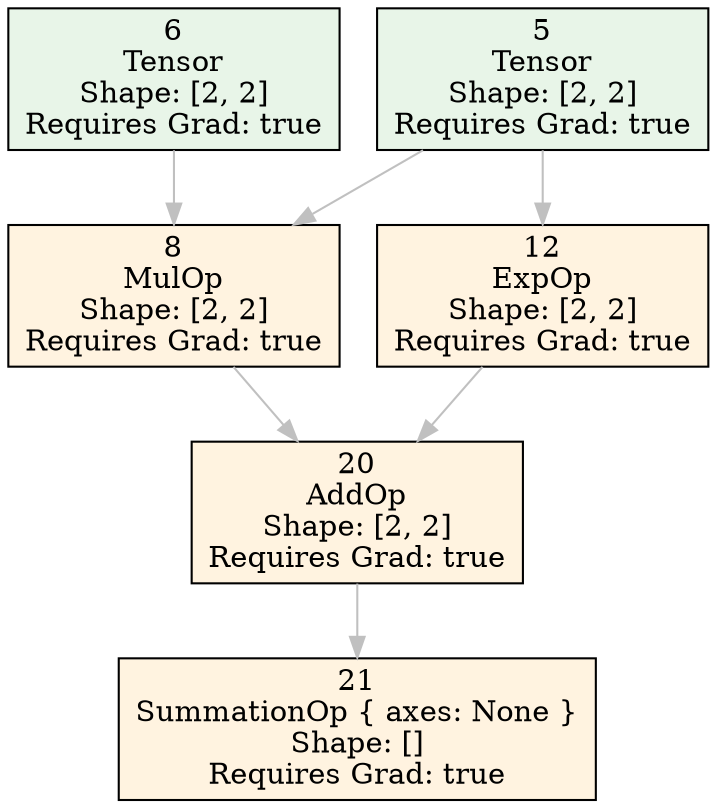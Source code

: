 digraph ComputationalGraph {
    rankdir=TB;
    node [shape=box, style=filled];
    edge [color=gray];
    21 [label="21\nSummationOp { axes: None }\nShape: []\nRequires Grad: true", fillcolor="#FFF3E0"];
    20 [label="20\nAddOp\nShape: [2, 2]\nRequires Grad: true", fillcolor="#FFF3E0"];
    8 [label="8\nMulOp\nShape: [2, 2]\nRequires Grad: true", fillcolor="#FFF3E0"];
    5 [label="5\nTensor\nShape: [2, 2]\nRequires Grad: true", fillcolor="#E8F5E8"];
    6 [label="6\nTensor\nShape: [2, 2]\nRequires Grad: true", fillcolor="#E8F5E8"];
    12 [label="12\nExpOp\nShape: [2, 2]\nRequires Grad: true", fillcolor="#FFF3E0"];
    20 -> 21;
    8 -> 20;
    12 -> 20;
    5 -> 8;
    6 -> 8;
    5 -> 12;
}
